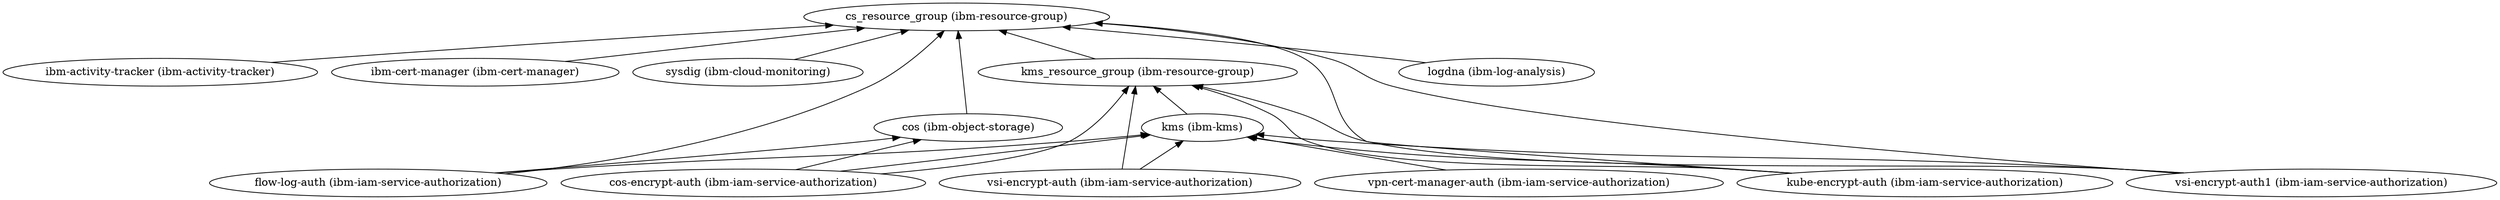 digraph {
    rankdir="BT"
    "ibm-activity-tracker (ibm-activity-tracker)" -> "cs_resource_group (ibm-resource-group)"
"ibm-activity-tracker (ibm-activity-tracker)"
"cs_resource_group (ibm-resource-group)"
"ibm-cert-manager (ibm-cert-manager)" -> "cs_resource_group (ibm-resource-group)"
"ibm-cert-manager (ibm-cert-manager)"
"sysdig (ibm-cloud-monitoring)" -> "cs_resource_group (ibm-resource-group)"
"sysdig (ibm-cloud-monitoring)"
"vsi-encrypt-auth (ibm-iam-service-authorization)" -> "kms (ibm-kms)"
"vsi-encrypt-auth (ibm-iam-service-authorization)" -> "kms_resource_group (ibm-resource-group)"
"vsi-encrypt-auth (ibm-iam-service-authorization)"
"kms (ibm-kms)" -> "kms_resource_group (ibm-resource-group)"
"kms (ibm-kms)"
"kms_resource_group (ibm-resource-group)" -> "cs_resource_group (ibm-resource-group)"
"kms_resource_group (ibm-resource-group)"
"cos-encrypt-auth (ibm-iam-service-authorization)" -> "cos (ibm-object-storage)"
"cos-encrypt-auth (ibm-iam-service-authorization)" -> "kms (ibm-kms)"
"cos-encrypt-auth (ibm-iam-service-authorization)" -> "kms_resource_group (ibm-resource-group)"
"cos-encrypt-auth (ibm-iam-service-authorization)"
"cos (ibm-object-storage)" -> "cs_resource_group (ibm-resource-group)"
"cos (ibm-object-storage)"
"flow-log-auth (ibm-iam-service-authorization)" -> "kms (ibm-kms)"
"flow-log-auth (ibm-iam-service-authorization)" -> "cos (ibm-object-storage)"
"flow-log-auth (ibm-iam-service-authorization)" -> "cs_resource_group (ibm-resource-group)"
"flow-log-auth (ibm-iam-service-authorization)"
"vsi-encrypt-auth1 (ibm-iam-service-authorization)" -> "kms (ibm-kms)"
"vsi-encrypt-auth1 (ibm-iam-service-authorization)" -> "cs_resource_group (ibm-resource-group)"
"vsi-encrypt-auth1 (ibm-iam-service-authorization)" -> "kms_resource_group (ibm-resource-group)"
"vsi-encrypt-auth1 (ibm-iam-service-authorization)"
"kube-encrypt-auth (ibm-iam-service-authorization)" -> "kms (ibm-kms)"
"kube-encrypt-auth (ibm-iam-service-authorization)" -> "cs_resource_group (ibm-resource-group)"
"kube-encrypt-auth (ibm-iam-service-authorization)" -> "kms_resource_group (ibm-resource-group)"
"kube-encrypt-auth (ibm-iam-service-authorization)"
"vpn-cert-manager-auth (ibm-iam-service-authorization)" -> "kms (ibm-kms)"
"vpn-cert-manager-auth (ibm-iam-service-authorization)"
"logdna (ibm-log-analysis)" -> "cs_resource_group (ibm-resource-group)"
"logdna (ibm-log-analysis)"
  }